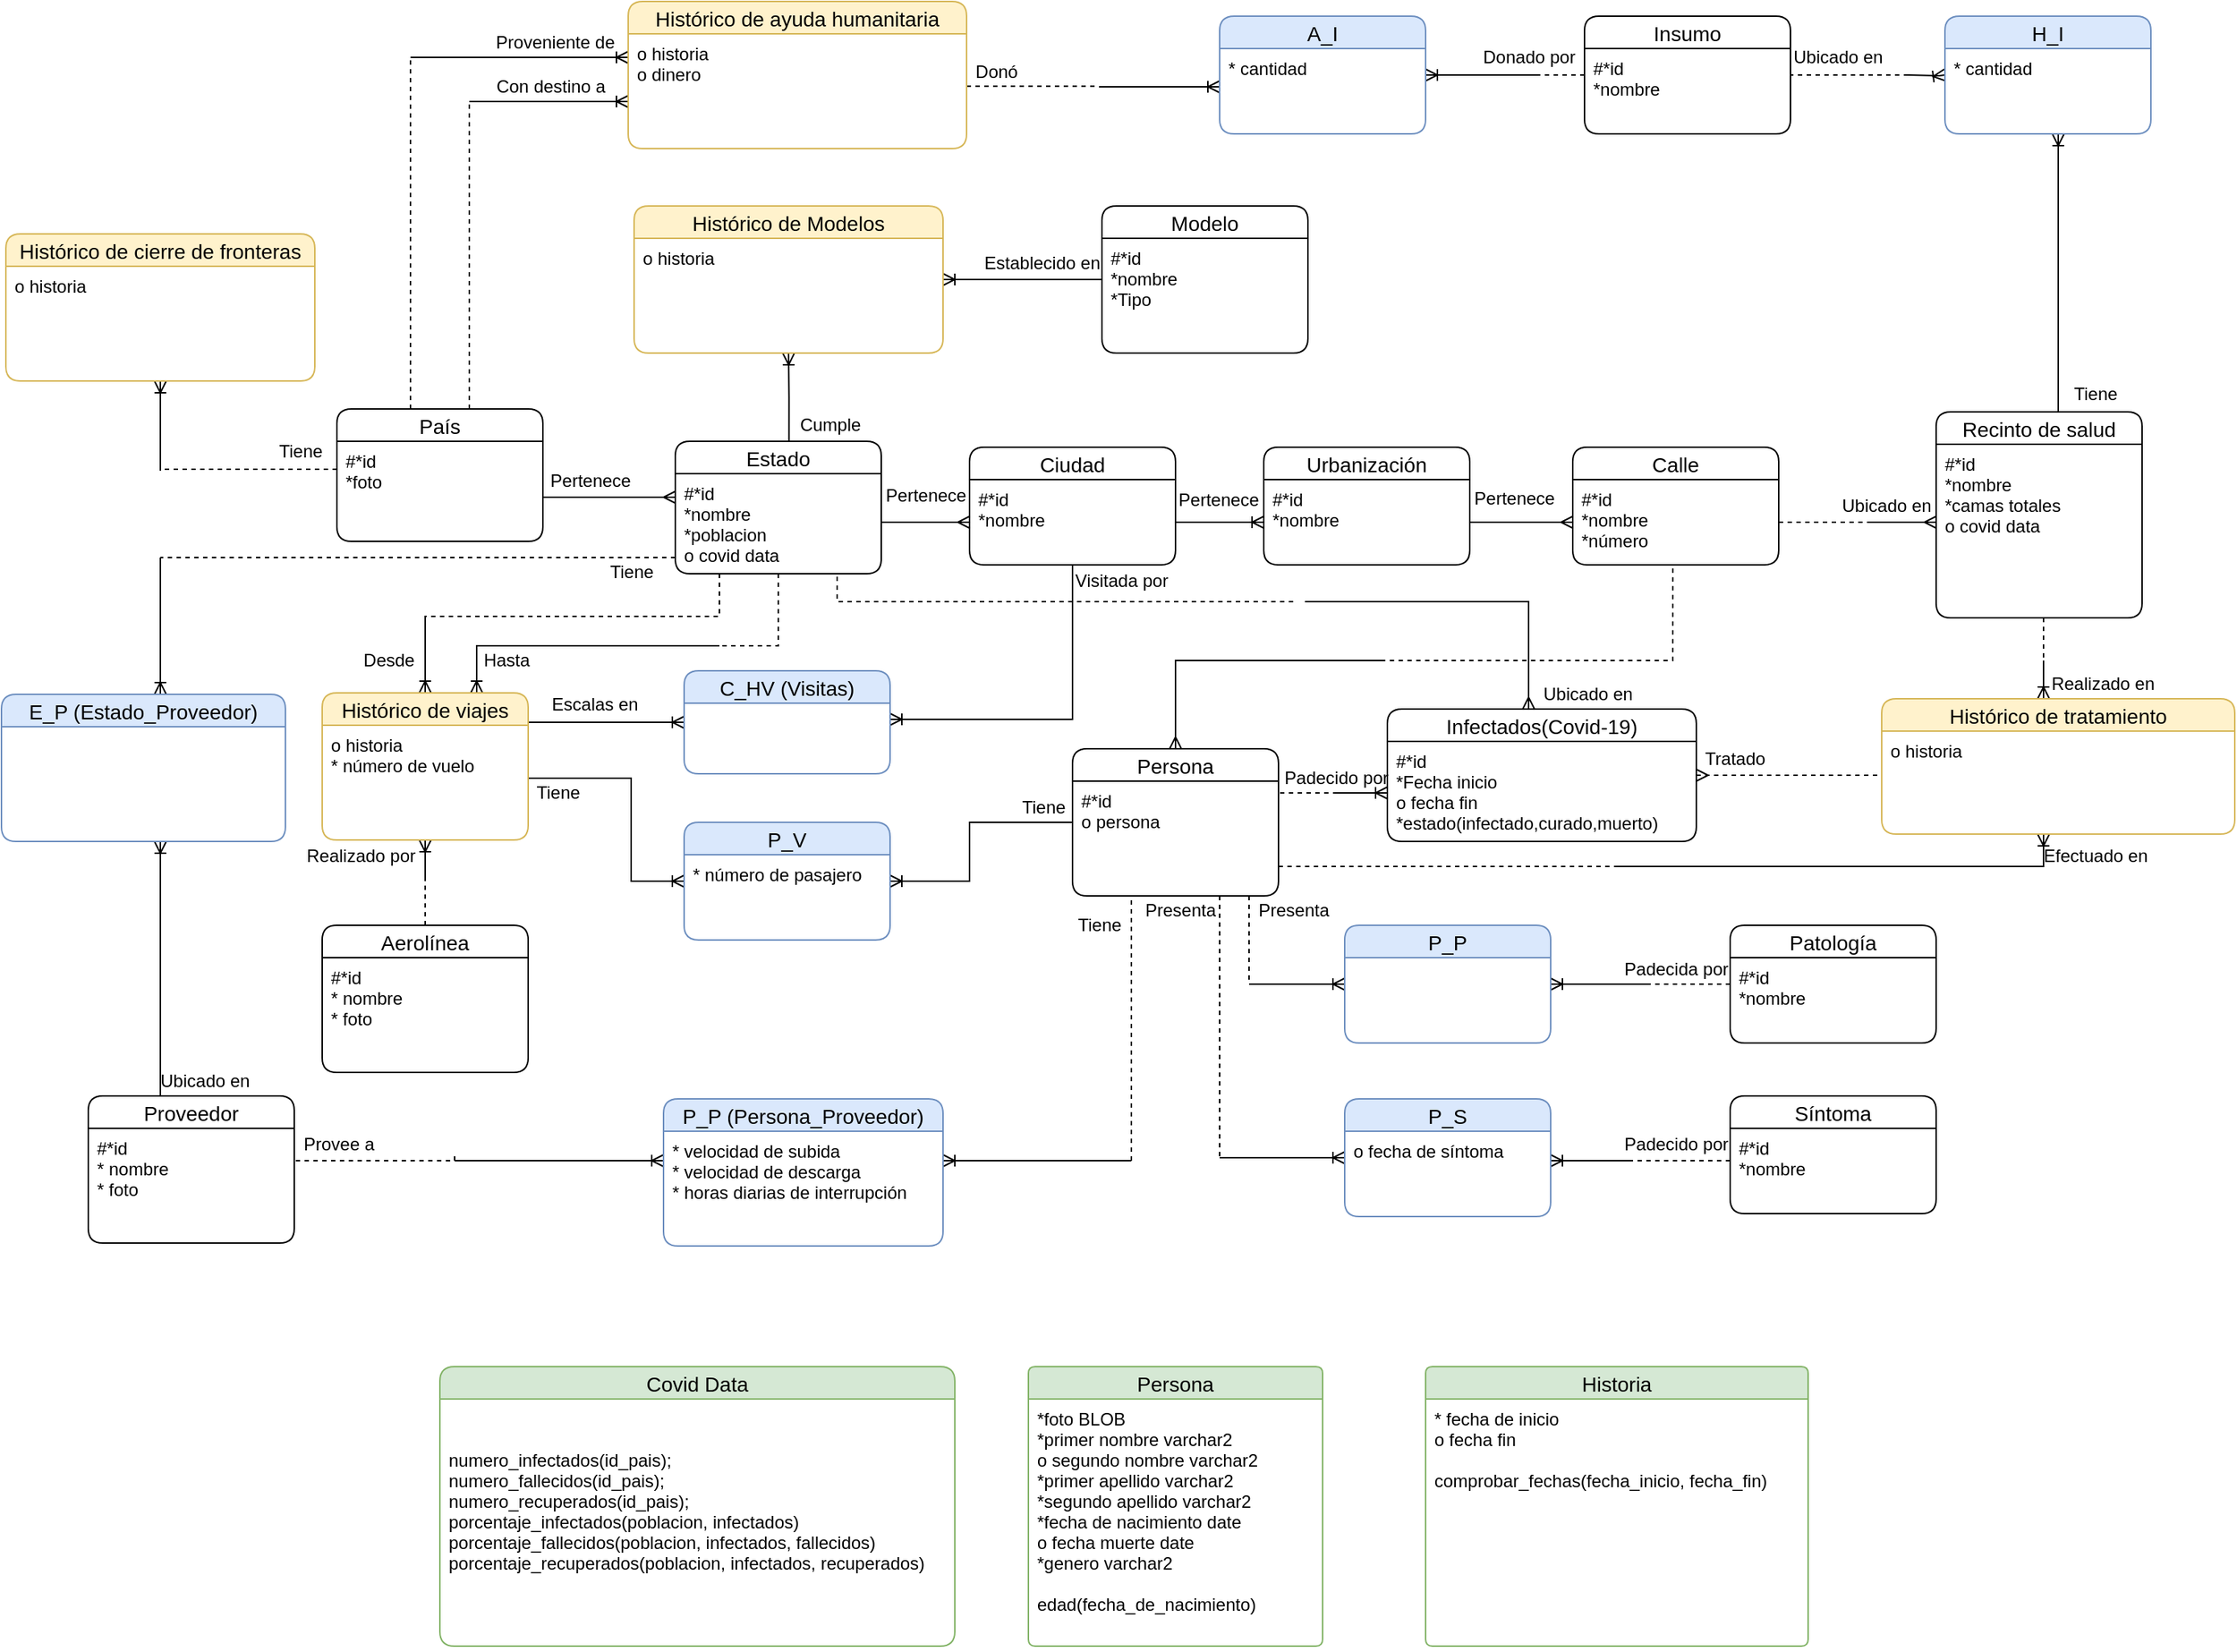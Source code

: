 <mxfile version="13.0.3" type="device"><diagram id="Y50ijJXm1GYGvzPL7eSL" name="ER"><mxGraphModel dx="1980" dy="1646" grid="1" gridSize="10" guides="1" tooltips="1" connect="1" arrows="1" fold="1" page="1" pageScale="1" pageWidth="850" pageHeight="1100" math="0" shadow="0"><root><mxCell id="0"/><mxCell id="1" parent="0"/><mxCell id="8SvXrNur2TNTbmK37ncs-22" style="edgeStyle=orthogonalEdgeStyle;rounded=0;orthogonalLoop=1;jettySize=auto;html=1;startArrow=none;startFill=0;endArrow=none;endFill=0;dashed=1;" parent="1" source="CFG1Skn9lGLvA9n6HelZ-3" edge="1"><mxGeometry relative="1" as="geometry"><mxPoint x="180" y="-590" as="targetPoint"/><Array as="points"><mxPoint x="380" y="-610"/><mxPoint x="180" y="-610"/></Array></mxGeometry></mxCell><mxCell id="WiBXvwd5nfd_OJUfsza2-9" style="edgeStyle=orthogonalEdgeStyle;rounded=0;orthogonalLoop=1;jettySize=auto;html=1;exitX=0.552;exitY=0;exitDx=0;exitDy=0;endArrow=ERoneToMany;endFill=0;exitPerimeter=0;" parent="1" source="CFG1Skn9lGLvA9n6HelZ-3" target="WiBXvwd5nfd_OJUfsza2-4" edge="1"><mxGeometry relative="1" as="geometry"><Array as="points"/></mxGeometry></mxCell><mxCell id="8SvXrNur2TNTbmK37ncs-5" style="edgeStyle=orthogonalEdgeStyle;rounded=0;orthogonalLoop=1;jettySize=auto;html=1;entryX=0.5;entryY=0;entryDx=0;entryDy=0;startArrow=none;startFill=0;endArrow=ERmany;endFill=0;" parent="1" target="CFG1Skn9lGLvA9n6HelZ-7" edge="1"><mxGeometry relative="1" as="geometry"><mxPoint x="830" y="-580" as="sourcePoint"/><Array as="points"><mxPoint x="790" y="-580"/><mxPoint x="660" y="-580"/></Array></mxGeometry></mxCell><mxCell id="8SvXrNur2TNTbmK37ncs-6" style="edgeStyle=orthogonalEdgeStyle;rounded=0;orthogonalLoop=1;jettySize=auto;html=1;startArrow=none;startFill=0;endArrow=none;endFill=0;dashed=1;exitX=0.486;exitY=1.041;exitDx=0;exitDy=0;exitPerimeter=0;" parent="1" source="8SvXrNur2TNTbmK37ncs-43" edge="1"><mxGeometry relative="1" as="geometry"><mxPoint x="830" y="-580" as="targetPoint"/><Array as="points"><mxPoint x="1028" y="-580"/></Array></mxGeometry></mxCell><mxCell id="EGGTvOHvneNa6wWBfvPY-3" style="edgeStyle=orthogonalEdgeStyle;rounded=0;orthogonalLoop=1;jettySize=auto;html=1;startArrow=none;startFill=0;endArrow=none;endFill=0;dashed=1;" parent="1" source="CFG1Skn9lGLvA9n6HelZ-3" edge="1"><mxGeometry relative="1" as="geometry"><mxPoint x="380" y="-590" as="targetPoint"/><Array as="points"><mxPoint x="420" y="-590"/></Array></mxGeometry></mxCell><mxCell id="8SvXrNur2TNTbmK37ncs-15" style="edgeStyle=orthogonalEdgeStyle;rounded=0;orthogonalLoop=1;jettySize=auto;html=1;startArrow=none;startFill=0;endArrow=none;endFill=0;dashed=1;" parent="1" source="CFG1Skn9lGLvA9n6HelZ-7" edge="1"><mxGeometry relative="1" as="geometry"><mxPoint x="990" y="-440" as="targetPoint"/><Array as="points"><mxPoint x="990" y="-440"/></Array></mxGeometry></mxCell><mxCell id="EGGTvOHvneNa6wWBfvPY-6" style="edgeStyle=orthogonalEdgeStyle;rounded=0;orthogonalLoop=1;jettySize=auto;html=1;dashed=1;startArrow=none;startFill=0;endArrow=none;endFill=0;" parent="1" source="CFG1Skn9lGLvA9n6HelZ-7" edge="1"><mxGeometry relative="1" as="geometry"><mxPoint x="720" y="-240" as="targetPoint"/><Array as="points"><mxPoint x="720" y="-240"/></Array></mxGeometry></mxCell><mxCell id="8SvXrNur2TNTbmK37ncs-9" style="edgeStyle=orthogonalEdgeStyle;rounded=0;orthogonalLoop=1;jettySize=auto;html=1;startArrow=ERoneToMany;startFill=0;endArrow=none;endFill=0;" parent="1" source="CFG1Skn9lGLvA9n6HelZ-13" edge="1"><mxGeometry relative="1" as="geometry"><mxPoint x="1010" y="-360" as="targetPoint"/></mxGeometry></mxCell><mxCell id="8SvXrNur2TNTbmK37ncs-85" style="edgeStyle=orthogonalEdgeStyle;rounded=0;orthogonalLoop=1;jettySize=auto;html=1;startArrow=ERoneToMany;startFill=0;endArrow=none;endFill=0;" parent="1" edge="1" source="CFG1Skn9lGLvA9n6HelZ-13"><mxGeometry relative="1" as="geometry"><mxPoint x="740" y="-360" as="targetPoint"/><mxPoint x="1120" y="-241" as="sourcePoint"/><Array as="points"><mxPoint x="760" y="-360"/><mxPoint x="760" y="-360"/></Array></mxGeometry></mxCell><mxCell id="8SvXrNur2TNTbmK37ncs-16" style="edgeStyle=orthogonalEdgeStyle;rounded=0;orthogonalLoop=1;jettySize=auto;html=1;startArrow=ERoneToMany;startFill=0;endArrow=none;endFill=0;" parent="1" source="CFG1Skn9lGLvA9n6HelZ-15" edge="1"><mxGeometry relative="1" as="geometry"><mxPoint x="990" y="-440" as="targetPoint"/><Array as="points"><mxPoint x="1280" y="-440"/></Array></mxGeometry></mxCell><mxCell id="9Gu9wFwLrg--Teqrc5a6-16" style="edgeStyle=orthogonalEdgeStyle;rounded=0;orthogonalLoop=1;jettySize=auto;html=1;endArrow=none;endFill=0;startArrow=ERoneToMany;startFill=0;" parent="1" source="CFG1Skn9lGLvA9n6HelZ-15" edge="1"><mxGeometry relative="1" as="geometry"><mxPoint x="1280" y="-580" as="targetPoint"/><Array as="points"><mxPoint x="1280" y="-560"/><mxPoint x="1280" y="-560"/></Array></mxGeometry></mxCell><mxCell id="8SvXrNur2TNTbmK37ncs-21" style="edgeStyle=orthogonalEdgeStyle;rounded=0;orthogonalLoop=1;jettySize=auto;html=1;exitX=0.5;exitY=0;exitDx=0;exitDy=0;startArrow=ERoneToMany;startFill=0;endArrow=none;endFill=0;" parent="1" source="BubiKI5SGtcMv41cEBKJ-1" edge="1"><mxGeometry relative="1" as="geometry"><mxPoint x="180" y="-610" as="targetPoint"/></mxGeometry></mxCell><mxCell id="8SvXrNur2TNTbmK37ncs-28" style="edgeStyle=orthogonalEdgeStyle;rounded=0;orthogonalLoop=1;jettySize=auto;html=1;startArrow=none;startFill=0;endArrow=ERoneToMany;endFill=0;" parent="1" source="BubiKI5SGtcMv41cEBKJ-1" target="8SvXrNur2TNTbmK37ncs-23" edge="1"><mxGeometry relative="1" as="geometry"><Array as="points"><mxPoint x="270" y="-538"/><mxPoint x="270" y="-538"/></Array></mxGeometry></mxCell><mxCell id="EGGTvOHvneNa6wWBfvPY-1" style="edgeStyle=orthogonalEdgeStyle;rounded=0;orthogonalLoop=1;jettySize=auto;html=1;exitX=0.75;exitY=0;exitDx=0;exitDy=0;startArrow=ERoneToMany;startFill=0;endArrow=none;endFill=0;" parent="1" source="BubiKI5SGtcMv41cEBKJ-1" edge="1"><mxGeometry relative="1" as="geometry"><mxPoint x="380" y="-590" as="targetPoint"/><Array as="points"><mxPoint x="215" y="-590"/><mxPoint x="375" y="-590"/></Array></mxGeometry></mxCell><mxCell id="8SvXrNur2TNTbmK37ncs-4" style="edgeStyle=orthogonalEdgeStyle;rounded=0;orthogonalLoop=1;jettySize=auto;html=1;startArrow=none;startFill=0;endArrow=ERmany;endFill=0;" parent="1" source="CFG1Skn9lGLvA9n6HelZ-1" edge="1" target="CFG1Skn9lGLvA9n6HelZ-3"><mxGeometry relative="1" as="geometry"><mxPoint x="342" y="-689" as="targetPoint"/><mxPoint x="252" y="-689" as="sourcePoint"/><Array as="points"><mxPoint x="320" y="-691"/><mxPoint x="320" y="-691"/></Array></mxGeometry></mxCell><mxCell id="8SvXrNur2TNTbmK37ncs-29" style="edgeStyle=orthogonalEdgeStyle;rounded=0;orthogonalLoop=1;jettySize=auto;html=1;startArrow=none;startFill=0;endArrow=ERoneToMany;endFill=0;" parent="1" source="8SvXrNur2TNTbmK37ncs-24" target="8SvXrNur2TNTbmK37ncs-23" edge="1"><mxGeometry relative="1" as="geometry"><mxPoint x="50" y="-370" as="targetPoint"/><Array as="points"><mxPoint x="620" y="-540"/></Array></mxGeometry></mxCell><mxCell id="8SvXrNur2TNTbmK37ncs-32" style="edgeStyle=orthogonalEdgeStyle;rounded=0;orthogonalLoop=1;jettySize=auto;html=1;startArrow=none;startFill=0;endArrow=ERoneToMany;endFill=0;" parent="1" edge="1" target="BubiKI5SGtcMv41cEBKJ-1"><mxGeometry relative="1" as="geometry"><mxPoint x="220" y="-470" as="targetPoint"/><Array as="points"><mxPoint x="180" y="-430"/></Array><mxPoint x="180" y="-430" as="sourcePoint"/></mxGeometry></mxCell><mxCell id="8SvXrNur2TNTbmK37ncs-34" value="Pertenece" style="text;html=1;align=center;verticalAlign=middle;resizable=0;points=[];autosize=1;" parent="1" vertex="1"><mxGeometry x="257" y="-712" width="70" height="20" as="geometry"/></mxCell><mxCell id="8SvXrNur2TNTbmK37ncs-44" style="edgeStyle=orthogonalEdgeStyle;rounded=0;orthogonalLoop=1;jettySize=auto;html=1;startArrow=none;startFill=0;endArrow=ERoneToMany;endFill=0;" parent="1" source="8SvXrNur2TNTbmK37ncs-25" edge="1"><mxGeometry relative="1" as="geometry"><mxPoint x="750" y="-674" as="targetPoint"/></mxGeometry></mxCell><mxCell id="8SvXrNur2TNTbmK37ncs-55" style="edgeStyle=orthogonalEdgeStyle;rounded=0;orthogonalLoop=1;jettySize=auto;html=1;startArrow=none;startFill=0;endArrow=ERoneToMany;endFill=0;" parent="1" source="8SvXrNur2TNTbmK37ncs-45" target="8SvXrNur2TNTbmK37ncs-54" edge="1"><mxGeometry relative="1" as="geometry"><Array as="points"><mxPoint x="1290" y="-800"/><mxPoint x="1290" y="-800"/></Array></mxGeometry></mxCell><mxCell id="8SvXrNur2TNTbmK37ncs-49" value="Pertenece" style="text;html=1;align=center;verticalAlign=middle;resizable=0;points=[];autosize=1;" parent="1" vertex="1"><mxGeometry x="684" y="-699" width="70" height="20" as="geometry"/></mxCell><mxCell id="8SvXrNur2TNTbmK37ncs-51" value="Ubicado en" style="text;html=1;align=center;verticalAlign=middle;resizable=0;points=[];autosize=1;" parent="1" vertex="1"><mxGeometry x="1133" y="-695" width="80" height="20" as="geometry"/></mxCell><mxCell id="8SvXrNur2TNTbmK37ncs-56" style="edgeStyle=orthogonalEdgeStyle;rounded=0;orthogonalLoop=1;jettySize=auto;html=1;startArrow=none;startFill=0;endArrow=ERoneToMany;endFill=0;" parent="1" target="8SvXrNur2TNTbmK37ncs-54" edge="1"><mxGeometry relative="1" as="geometry"><mxPoint x="1188" y="-978" as="sourcePoint"/><Array as="points"/></mxGeometry></mxCell><mxCell id="8SvXrNur2TNTbmK37ncs-68" style="edgeStyle=orthogonalEdgeStyle;rounded=0;orthogonalLoop=1;jettySize=auto;html=1;startArrow=ERoneToMany;startFill=0;endArrow=none;endFill=0;" parent="1" source="8SvXrNur2TNTbmK37ncs-65" edge="1"><mxGeometry relative="1" as="geometry"><mxPoint x="638" y="-970" as="targetPoint"/><mxPoint x="743" y="-976" as="sourcePoint"/><Array as="points"><mxPoint x="638" y="-970"/></Array></mxGeometry></mxCell><mxCell id="8SvXrNur2TNTbmK37ncs-69" style="edgeStyle=orthogonalEdgeStyle;rounded=0;orthogonalLoop=1;jettySize=auto;html=1;startArrow=ERoneToMany;startFill=0;endArrow=none;endFill=0;" parent="1" source="8SvXrNur2TNTbmK37ncs-65" edge="1"><mxGeometry relative="1" as="geometry"><mxPoint x="930" y="-978" as="targetPoint"/><Array as="points"><mxPoint x="938" y="-978"/></Array></mxGeometry></mxCell><mxCell id="8SvXrNur2TNTbmK37ncs-74" style="edgeStyle=orthogonalEdgeStyle;rounded=0;orthogonalLoop=1;jettySize=auto;html=1;startArrow=ERoneToMany;startFill=0;endArrow=none;endFill=0;" parent="1" source="8SvXrNur2TNTbmK37ncs-72" target="8SvXrNur2TNTbmK37ncs-70" edge="1"><mxGeometry relative="1" as="geometry"><mxPoint x="-20" y="-340" as="targetPoint"/><Array as="points"><mxPoint y="-410"/><mxPoint y="-410"/></Array></mxGeometry></mxCell><mxCell id="8SvXrNur2TNTbmK37ncs-80" style="edgeStyle=orthogonalEdgeStyle;rounded=0;orthogonalLoop=1;jettySize=auto;html=1;startArrow=ERoneToMany;startFill=0;endArrow=none;endFill=0;" parent="1" source="8SvXrNur2TNTbmK37ncs-72" edge="1"><mxGeometry relative="1" as="geometry"><mxPoint y="-650" as="targetPoint"/><Array as="points"><mxPoint y="-650"/></Array></mxGeometry></mxCell><mxCell id="8SvXrNur2TNTbmK37ncs-79" style="edgeStyle=orthogonalEdgeStyle;rounded=0;orthogonalLoop=1;jettySize=auto;html=1;startArrow=ERoneToMany;startFill=0;endArrow=none;endFill=0;" parent="1" source="8SvXrNur2TNTbmK37ncs-78" edge="1"><mxGeometry relative="1" as="geometry"><mxPoint y="-709" as="targetPoint"/><Array as="points"><mxPoint y="-709"/></Array></mxGeometry></mxCell><mxCell id="9Gu9wFwLrg--Teqrc5a6-9" value="" style="edgeStyle=orthogonalEdgeStyle;rounded=0;orthogonalLoop=1;jettySize=auto;html=1;endArrow=ERmany;endFill=0;" parent="1" source="CFG1Skn9lGLvA9n6HelZ-4" target="8SvXrNur2TNTbmK37ncs-25" edge="1"><mxGeometry relative="1" as="geometry"><Array as="points"><mxPoint x="510" y="-674"/><mxPoint x="510" y="-674"/></Array></mxGeometry></mxCell><mxCell id="9Gu9wFwLrg--Teqrc5a6-10" value="Pertenece" style="text;html=1;align=center;verticalAlign=middle;resizable=0;points=[];autosize=1;" parent="1" vertex="1"><mxGeometry x="485" y="-702" width="70" height="20" as="geometry"/></mxCell><mxCell id="9Gu9wFwLrg--Teqrc5a6-11" style="edgeStyle=orthogonalEdgeStyle;rounded=0;orthogonalLoop=1;jettySize=auto;html=1;endArrow=ERmany;endFill=0;" parent="1" target="8SvXrNur2TNTbmK37ncs-45" edge="1"><mxGeometry relative="1" as="geometry"><mxPoint x="1160" y="-674" as="sourcePoint"/><Array as="points"><mxPoint x="1210" y="-674"/><mxPoint x="1210" y="-674"/></Array></mxGeometry></mxCell><mxCell id="9Gu9wFwLrg--Teqrc5a6-13" style="edgeStyle=orthogonalEdgeStyle;rounded=0;orthogonalLoop=1;jettySize=auto;html=1;endArrow=ERmany;endFill=0;" parent="1" source="9Gu9wFwLrg--Teqrc5a6-2" target="8SvXrNur2TNTbmK37ncs-43" edge="1"><mxGeometry relative="1" as="geometry"/></mxCell><mxCell id="9Gu9wFwLrg--Teqrc5a6-14" value="Pertenece" style="text;html=1;align=center;verticalAlign=middle;resizable=0;points=[];autosize=1;" parent="1" vertex="1"><mxGeometry x="885" y="-700" width="70" height="20" as="geometry"/></mxCell><mxCell id="9Gu9wFwLrg--Teqrc5a6-17" style="edgeStyle=orthogonalEdgeStyle;rounded=0;orthogonalLoop=1;jettySize=auto;html=1;startArrow=none;startFill=0;endArrow=none;endFill=0;dashed=1;" parent="1" source="8SvXrNur2TNTbmK37ncs-45" edge="1"><mxGeometry relative="1" as="geometry"><mxPoint x="1280" y="-580" as="targetPoint"/><Array as="points"><mxPoint x="1280" y="-580"/><mxPoint x="1280" y="-580"/></Array></mxGeometry></mxCell><mxCell id="9Gu9wFwLrg--Teqrc5a6-25" style="edgeStyle=orthogonalEdgeStyle;rounded=0;orthogonalLoop=1;jettySize=auto;html=1;startArrow=ERoneToMany;startFill=0;endArrow=none;endFill=0;" parent="1" source="9Gu9wFwLrg--Teqrc5a6-23" edge="1"><mxGeometry relative="1" as="geometry"><mxPoint x="720" y="-242" as="targetPoint"/><Array as="points"><mxPoint x="770" y="-242"/><mxPoint x="770" y="-242"/></Array><mxPoint x="530" y="-414" as="sourcePoint"/></mxGeometry></mxCell><mxCell id="9Gu9wFwLrg--Teqrc5a6-28" style="edgeStyle=orthogonalEdgeStyle;rounded=0;orthogonalLoop=1;jettySize=auto;html=1;startArrow=ERoneToMany;startFill=0;endArrow=none;endFill=0;" parent="1" source="9Gu9wFwLrg--Teqrc5a6-24" edge="1"><mxGeometry relative="1" as="geometry"><mxPoint x="1000" y="-240" as="targetPoint"/><Array as="points"><mxPoint x="970" y="-240"/><mxPoint x="970" y="-240"/></Array></mxGeometry></mxCell><mxCell id="1-jVvu4GHV-uCiDjkA14-41" value="Desde" style="text;html=1;align=center;verticalAlign=middle;resizable=0;points=[];autosize=1;" vertex="1" parent="1"><mxGeometry x="130" y="-590" width="50" height="20" as="geometry"/></mxCell><mxCell id="EGGTvOHvneNa6wWBfvPY-5" value="Hasta" style="text;html=1;align=center;verticalAlign=middle;resizable=0;points=[];autosize=1;" parent="1" vertex="1"><mxGeometry x="210" y="-590" width="50" height="20" as="geometry"/></mxCell><mxCell id="EGGTvOHvneNa6wWBfvPY-10" style="edgeStyle=orthogonalEdgeStyle;rounded=0;orthogonalLoop=1;jettySize=auto;html=1;startArrow=ERoneToMany;startFill=0;endArrow=none;endFill=0;" parent="1" source="EGGTvOHvneNa6wWBfvPY-7" target="CFG1Skn9lGLvA9n6HelZ-7" edge="1"><mxGeometry relative="1" as="geometry"><mxPoint x="550" y="-470" as="targetPoint"/><Array as="points"><mxPoint x="550" y="-430"/><mxPoint x="550" y="-470"/></Array><mxPoint x="540" y="-570" as="sourcePoint"/></mxGeometry></mxCell><mxCell id="EGGTvOHvneNa6wWBfvPY-9" style="edgeStyle=orthogonalEdgeStyle;rounded=0;orthogonalLoop=1;jettySize=auto;html=1;startArrow=none;startFill=0;endArrow=ERoneToMany;endFill=0;" parent="1" source="BubiKI5SGtcMv41cEBKJ-1" edge="1" target="EGGTvOHvneNa6wWBfvPY-7"><mxGeometry relative="1" as="geometry"><mxPoint x="350" y="-509" as="targetPoint"/><mxPoint x="320" y="-500" as="sourcePoint"/><Array as="points"><mxPoint x="320" y="-500"/><mxPoint x="320" y="-430"/></Array></mxGeometry></mxCell><mxCell id="EGGTvOHvneNa6wWBfvPY-18" style="edgeStyle=orthogonalEdgeStyle;rounded=0;orthogonalLoop=1;jettySize=auto;html=1;dashed=1;startArrow=none;startFill=0;endArrow=none;endFill=0;" parent="1" target="8SvXrNur2TNTbmK37ncs-71" edge="1"><mxGeometry relative="1" as="geometry"><mxPoint x="-80" y="-260" as="targetPoint"/><mxPoint x="200" y="-243" as="sourcePoint"/><Array as="points"><mxPoint x="80" y="-240"/><mxPoint x="80" y="-240"/></Array></mxGeometry></mxCell><mxCell id="EGGTvOHvneNa6wWBfvPY-19" style="edgeStyle=orthogonalEdgeStyle;rounded=0;orthogonalLoop=1;jettySize=auto;html=1;dashed=1;startArrow=none;startFill=0;endArrow=none;endFill=0;" parent="1" target="CFG1Skn9lGLvA9n6HelZ-7" edge="1"><mxGeometry relative="1" as="geometry"><mxPoint x="660" y="-240" as="sourcePoint"/><Array as="points"><mxPoint x="660" y="-320"/><mxPoint x="660" y="-320"/></Array></mxGeometry></mxCell><mxCell id="WiBXvwd5nfd_OJUfsza2-6" value="" style="endArrow=none;html=1;endFill=0;startArrow=ERoneToMany;startFill=0;rounded=0;edgeStyle=orthogonalEdgeStyle;" parent="1" source="WiBXvwd5nfd_OJUfsza2-4" target="WiBXvwd5nfd_OJUfsza2-2" edge="1"><mxGeometry width="50" height="50" relative="1" as="geometry"><mxPoint x="-200" y="-510" as="sourcePoint"/><mxPoint x="-150" y="-560" as="targetPoint"/></mxGeometry></mxCell><mxCell id="WiBXvwd5nfd_OJUfsza2-13" value="" style="endArrow=none;html=1;strokeColor=#000000;rounded=0;edgeStyle=elbowEdgeStyle;elbow=vertical;endFill=0;startArrow=ERoneToMany;startFill=0;" parent="1" edge="1" source="8SvXrNur2TNTbmK37ncs-58"><mxGeometry width="50" height="50" relative="1" as="geometry"><mxPoint x="610" y="-240" as="sourcePoint"/><mxPoint x="210" y="-960" as="targetPoint"/><Array as="points"><mxPoint x="250" y="-960"/><mxPoint x="210" y="-978"/><mxPoint x="150" y="-960"/><mxPoint x="150" y="-960"/><mxPoint x="180" y="-960"/><mxPoint x="190" y="-880"/><mxPoint x="260" y="-860"/><mxPoint x="440" y="-210"/></Array></mxGeometry></mxCell><mxCell id="WiBXvwd5nfd_OJUfsza2-16" value="" style="endArrow=ERoneToMany;html=1;strokeColor=#000000;startArrow=none;startFill=0;endFill=0;edgeStyle=orthogonalEdgeStyle;rounded=0;" parent="1" target="8SvXrNur2TNTbmK37ncs-58" edge="1"><mxGeometry width="50" height="50" relative="1" as="geometry"><mxPoint x="170" y="-990" as="sourcePoint"/><mxPoint x="440" y="-230" as="targetPoint"/><Array as="points"><mxPoint x="170" y="-990"/></Array></mxGeometry></mxCell><mxCell id="WiBXvwd5nfd_OJUfsza2-18" value="" style="endArrow=ERoneToMany;html=1;strokeColor=#000000;endFill=0;elbow=vertical;rounded=0;edgeStyle=orthogonalEdgeStyle;" parent="1" target="EGGTvOHvneNa6wWBfvPY-13" edge="1"><mxGeometry width="50" height="50" relative="1" as="geometry"><mxPoint x="200" y="-240" as="sourcePoint"/><mxPoint x="50" y="-140" as="targetPoint"/><Array as="points"><mxPoint x="230" y="-240"/><mxPoint x="230" y="-240"/></Array></mxGeometry></mxCell><mxCell id="WiBXvwd5nfd_OJUfsza2-19" value="" style="endArrow=none;html=1;strokeColor=#000000;startArrow=ERoneToMany;startFill=0;rounded=0;edgeStyle=orthogonalEdgeStyle;" parent="1" source="EGGTvOHvneNa6wWBfvPY-13" edge="1"><mxGeometry width="50" height="50" relative="1" as="geometry"><mxPoint x="320" y="-65" as="sourcePoint"/><mxPoint x="660" y="-240" as="targetPoint"/><Array as="points"><mxPoint x="630" y="-240"/></Array></mxGeometry></mxCell><mxCell id="WiBXvwd5nfd_OJUfsza2-23" style="edgeStyle=elbowEdgeStyle;rounded=0;orthogonalLoop=1;jettySize=auto;elbow=vertical;html=1;exitX=1;exitY=0.5;exitDx=0;exitDy=0;startArrow=none;startFill=0;endArrow=none;endFill=0;strokeColor=#000000;dashed=1;" parent="1" edge="1"><mxGeometry relative="1" as="geometry"><mxPoint x="638" y="-970.43" as="targetPoint"/><mxPoint x="548" y="-970.43" as="sourcePoint"/><Array as="points"><mxPoint x="618" y="-970.43"/></Array></mxGeometry></mxCell><mxCell id="WiBXvwd5nfd_OJUfsza2-24" value="" style="endArrow=none;dashed=1;html=1;strokeColor=#000000;rounded=0;edgeStyle=orthogonalEdgeStyle;" parent="1" target="8SvXrNur2TNTbmK37ncs-52" edge="1"><mxGeometry width="50" height="50" relative="1" as="geometry"><mxPoint x="1188" y="-978" as="sourcePoint"/><mxPoint x="1293" y="-960" as="targetPoint"/><Array as="points"><mxPoint x="1178" y="-978"/><mxPoint x="1178" y="-978"/></Array></mxGeometry></mxCell><mxCell id="WiBXvwd5nfd_OJUfsza2-25" style="edgeStyle=elbowEdgeStyle;rounded=0;orthogonalLoop=1;jettySize=auto;elbow=vertical;html=1;exitX=1;exitY=0.5;exitDx=0;exitDy=0;dashed=1;startArrow=none;startFill=0;endArrow=none;endFill=0;strokeColor=#000000;" parent="1" source="8SvXrNur2TNTbmK37ncs-43" edge="1"><mxGeometry relative="1" as="geometry"><mxPoint x="1160" y="-674" as="targetPoint"/></mxGeometry></mxCell><mxCell id="WiBXvwd5nfd_OJUfsza2-32" value="" style="endArrow=none;dashed=1;html=1;strokeColor=#000000;edgeStyle=orthogonalEdgeStyle;rounded=0;" parent="1" edge="1"><mxGeometry width="50" height="50" relative="1" as="geometry"><mxPoint x="350" y="-650" as="sourcePoint"/><mxPoint y="-650" as="targetPoint"/><Array as="points"><mxPoint x="20" y="-650"/></Array></mxGeometry></mxCell><mxCell id="WiBXvwd5nfd_OJUfsza2-36" value="" style="endArrow=none;dashed=1;html=1;strokeColor=#000000;edgeStyle=elbowEdgeStyle;elbow=vertical;rounded=0;" parent="1" target="CFG1Skn9lGLvA9n6HelZ-3" edge="1"><mxGeometry width="50" height="50" relative="1" as="geometry"><mxPoint x="770" y="-620" as="sourcePoint"/><mxPoint x="770" y="-540" as="targetPoint"/><Array as="points"><mxPoint x="460" y="-620"/><mxPoint x="480" y="-620"/><mxPoint x="780" y="-620"/><mxPoint x="470" y="-620"/><mxPoint x="590" y="-620"/><mxPoint x="790" y="-630"/><mxPoint x="780" y="-630"/><mxPoint x="760" y="-630"/><mxPoint x="750" y="-630"/><mxPoint x="760" y="-630"/><mxPoint x="560" y="-630"/></Array></mxGeometry></mxCell><mxCell id="WiBXvwd5nfd_OJUfsza2-37" value="" style="endArrow=none;html=1;strokeColor=#000000;endFill=0;startArrow=ERmany;startFill=0;edgeStyle=orthogonalEdgeStyle;rounded=0;" parent="1" source="WiBXvwd5nfd_OJUfsza2-34" edge="1"><mxGeometry width="50" height="50" relative="1" as="geometry"><mxPoint x="720" y="-490" as="sourcePoint"/><mxPoint x="778" y="-620" as="targetPoint"/><Array as="points"><mxPoint x="930" y="-620"/></Array></mxGeometry></mxCell><mxCell id="WiBXvwd5nfd_OJUfsza2-38" style="edgeStyle=orthogonalEdgeStyle;rounded=0;orthogonalLoop=1;jettySize=auto;html=1;dashed=1;startArrow=none;startFill=0;endArrow=none;endFill=0;" parent="1" target="CFG1Skn9lGLvA9n6HelZ-7" edge="1"><mxGeometry relative="1" as="geometry"><mxPoint x="640" y="-495" as="targetPoint"/><mxPoint x="800" y="-490" as="sourcePoint"/><Array as="points"><mxPoint x="800" y="-490"/></Array></mxGeometry></mxCell><mxCell id="WiBXvwd5nfd_OJUfsza2-41" style="edgeStyle=orthogonalEdgeStyle;rounded=0;orthogonalLoop=1;jettySize=auto;html=1;startArrow=ERoneToMany;startFill=0;endArrow=none;endFill=0;" parent="1" edge="1" source="WiBXvwd5nfd_OJUfsza2-34"><mxGeometry relative="1" as="geometry"><mxPoint x="725" y="-397" as="sourcePoint"/><mxPoint x="800" y="-490" as="targetPoint"/><Array as="points"><mxPoint x="800" y="-490"/></Array></mxGeometry></mxCell><mxCell id="WiBXvwd5nfd_OJUfsza2-42" value="" style="endArrow=none;dashed=1;html=1;strokeColor=#000000;startArrow=ERmany;startFill=0;edgeStyle=orthogonalEdgeStyle;rounded=0;" parent="1" target="CFG1Skn9lGLvA9n6HelZ-15" edge="1" source="WiBXvwd5nfd_OJUfsza2-34"><mxGeometry width="50" height="50" relative="1" as="geometry"><mxPoint x="936" y="-400" as="sourcePoint"/><mxPoint x="1130" y="-480" as="targetPoint"/><Array as="points"><mxPoint x="1140" y="-502"/><mxPoint x="1140" y="-502"/></Array></mxGeometry></mxCell><mxCell id="CFG1Skn9lGLvA9n6HelZ-3" value="Estado" style="swimlane;fontStyle=0;childLayout=stackLayout;horizontal=1;startSize=22;fillColor=none;horizontalStack=0;resizeParent=1;resizeParentMax=0;resizeLast=0;collapsible=1;marginBottom=0;swimlaneFillColor=#ffffff;align=center;fontSize=14;rounded=1;" parent="1" vertex="1"><mxGeometry x="350" y="-729" width="140" height="90" as="geometry"/></mxCell><mxCell id="CFG1Skn9lGLvA9n6HelZ-4" value="#*id&#10;*nombre&#10;*poblacion&#10;o covid data" style="text;strokeColor=none;fillColor=none;spacingLeft=4;spacingRight=4;overflow=hidden;rotatable=0;points=[[0,0.5],[1,0.5]];portConstraint=eastwest;fontSize=12;" parent="CFG1Skn9lGLvA9n6HelZ-3" vertex="1"><mxGeometry y="22" width="140" height="68" as="geometry"/></mxCell><mxCell id="1-jVvu4GHV-uCiDjkA14-24" value="" style="edgeStyle=orthogonalEdgeStyle;rounded=0;orthogonalLoop=1;jettySize=auto;html=1;dashed=1;endArrow=none;endFill=0;" edge="1" parent="1" source="CFG1Skn9lGLvA9n6HelZ-7"><mxGeometry relative="1" as="geometry"><mxPoint x="740" y="-360" as="targetPoint"/><Array as="points"><mxPoint x="740" y="-360"/></Array></mxGeometry></mxCell><mxCell id="BubiKI5SGtcMv41cEBKJ-1" value="Histórico de viajes" style="swimlane;fontStyle=0;childLayout=stackLayout;horizontal=1;startSize=22;fillColor=#fff2cc;horizontalStack=0;resizeParent=1;resizeParentMax=0;resizeLast=0;collapsible=1;marginBottom=0;swimlaneFillColor=#ffffff;align=center;fontSize=14;rounded=1;strokeColor=#d6b656;" parent="1" vertex="1"><mxGeometry x="110" y="-558" width="140" height="100" as="geometry"/></mxCell><mxCell id="BubiKI5SGtcMv41cEBKJ-2" value="o historia&#10;* número de vuelo" style="text;strokeColor=none;fillColor=none;spacingLeft=4;spacingRight=4;overflow=hidden;rotatable=0;points=[[0,0.5],[1,0.5]];portConstraint=eastwest;fontSize=12;" parent="BubiKI5SGtcMv41cEBKJ-1" vertex="1"><mxGeometry y="22" width="140" height="78" as="geometry"/></mxCell><mxCell id="8SvXrNur2TNTbmK37ncs-24" value="Ciudad" style="swimlane;fontStyle=0;childLayout=stackLayout;horizontal=1;startSize=22;fillColor=none;horizontalStack=0;resizeParent=1;resizeParentMax=0;resizeLast=0;collapsible=1;marginBottom=0;swimlaneFillColor=#ffffff;align=center;fontSize=14;rounded=1;" parent="1" vertex="1"><mxGeometry x="550" y="-725" width="140" height="80" as="geometry"/></mxCell><mxCell id="8SvXrNur2TNTbmK37ncs-25" value="#*id&#10;*nombre" style="text;strokeColor=none;fillColor=none;spacingLeft=4;spacingRight=4;overflow=hidden;rotatable=0;points=[[0,0.5],[1,0.5]];portConstraint=eastwest;fontSize=12;" parent="8SvXrNur2TNTbmK37ncs-24" vertex="1"><mxGeometry y="22" width="140" height="58" as="geometry"/></mxCell><mxCell id="8SvXrNur2TNTbmK37ncs-42" value="Calle" style="swimlane;fontStyle=0;childLayout=stackLayout;horizontal=1;startSize=22;fillColor=none;horizontalStack=0;resizeParent=1;resizeParentMax=0;resizeLast=0;collapsible=1;marginBottom=0;swimlaneFillColor=#ffffff;align=center;fontSize=14;rounded=1;" parent="1" vertex="1"><mxGeometry x="960" y="-725" width="140" height="80" as="geometry"/></mxCell><mxCell id="8SvXrNur2TNTbmK37ncs-43" value="#*id&#10;*nombre&#10;*número" style="text;strokeColor=none;fillColor=none;spacingLeft=4;spacingRight=4;overflow=hidden;rotatable=0;points=[[0,0.5],[1,0.5]];portConstraint=eastwest;fontSize=12;" parent="8SvXrNur2TNTbmK37ncs-42" vertex="1"><mxGeometry y="22" width="140" height="58" as="geometry"/></mxCell><mxCell id="9Gu9wFwLrg--Teqrc5a6-1" value="Urbanización" style="swimlane;fontStyle=0;childLayout=stackLayout;horizontal=1;startSize=22;fillColor=none;horizontalStack=0;resizeParent=1;resizeParentMax=0;resizeLast=0;collapsible=1;marginBottom=0;swimlaneFillColor=#ffffff;align=center;fontSize=14;rounded=1;" parent="1" vertex="1"><mxGeometry x="750" y="-725" width="140" height="80" as="geometry"/></mxCell><mxCell id="9Gu9wFwLrg--Teqrc5a6-2" value="#*id&#10;*nombre" style="text;strokeColor=none;fillColor=none;spacingLeft=4;spacingRight=4;overflow=hidden;rotatable=0;points=[[0,0.5],[1,0.5]];portConstraint=eastwest;fontSize=12;" parent="9Gu9wFwLrg--Teqrc5a6-1" vertex="1"><mxGeometry y="22" width="140" height="58" as="geometry"/></mxCell><mxCell id="1-jVvu4GHV-uCiDjkA14-8" style="edgeStyle=orthogonalEdgeStyle;rounded=0;orthogonalLoop=1;jettySize=auto;html=1;dashed=1;endArrow=none;endFill=0;" edge="1" parent="1" source="CFG1Skn9lGLvA9n6HelZ-1"><mxGeometry relative="1" as="geometry"><mxPoint x="170" y="-990" as="targetPoint"/><Array as="points"><mxPoint x="170" y="-990"/></Array></mxGeometry></mxCell><mxCell id="1-jVvu4GHV-uCiDjkA14-9" style="edgeStyle=orthogonalEdgeStyle;rounded=0;orthogonalLoop=1;jettySize=auto;html=1;dashed=1;endArrow=none;endFill=0;" edge="1" parent="1" source="CFG1Skn9lGLvA9n6HelZ-1"><mxGeometry relative="1" as="geometry"><mxPoint x="210" y="-960" as="targetPoint"/><Array as="points"><mxPoint x="210" y="-960"/></Array></mxGeometry></mxCell><mxCell id="8SvXrNur2TNTbmK37ncs-58" value="Histórico de ayuda humanitaria" style="swimlane;fontStyle=0;childLayout=stackLayout;horizontal=1;startSize=22;fillColor=#fff2cc;horizontalStack=0;resizeParent=1;resizeParentMax=0;resizeLast=0;collapsible=1;marginBottom=0;swimlaneFillColor=#ffffff;align=center;fontSize=14;rounded=1;strokeColor=#d6b656;" parent="1" vertex="1"><mxGeometry x="318" y="-1028" width="230" height="100" as="geometry"/></mxCell><mxCell id="8SvXrNur2TNTbmK37ncs-59" value="o historia&#10;o dinero" style="text;strokeColor=none;fillColor=none;spacingLeft=4;spacingRight=4;overflow=hidden;rotatable=0;points=[[0,0.5],[1,0.5]];portConstraint=eastwest;fontSize=12;" parent="8SvXrNur2TNTbmK37ncs-58" vertex="1"><mxGeometry y="22" width="230" height="78" as="geometry"/></mxCell><mxCell id="1-jVvu4GHV-uCiDjkA14-13" value="" style="edgeStyle=orthogonalEdgeStyle;rounded=0;orthogonalLoop=1;jettySize=auto;html=1;dashed=1;endArrow=none;endFill=0;" edge="1" parent="1" source="8SvXrNur2TNTbmK37ncs-52"><mxGeometry relative="1" as="geometry"><mxPoint x="930" y="-978" as="targetPoint"/><Array as="points"><mxPoint x="960" y="-978"/><mxPoint x="960" y="-978"/></Array></mxGeometry></mxCell><mxCell id="8SvXrNur2TNTbmK37ncs-52" value="Insumo" style="swimlane;fontStyle=0;childLayout=stackLayout;horizontal=1;startSize=22;fillColor=none;horizontalStack=0;resizeParent=1;resizeParentMax=0;resizeLast=0;collapsible=1;marginBottom=0;swimlaneFillColor=#ffffff;align=center;fontSize=14;rounded=1;" parent="1" vertex="1"><mxGeometry x="968" y="-1018" width="140" height="80" as="geometry"/></mxCell><mxCell id="8SvXrNur2TNTbmK37ncs-53" value="#*id&#10;*nombre" style="text;strokeColor=none;fillColor=none;spacingLeft=4;spacingRight=4;overflow=hidden;rotatable=0;points=[[0,0.5],[1,0.5]];portConstraint=eastwest;fontSize=12;" parent="8SvXrNur2TNTbmK37ncs-52" vertex="1"><mxGeometry y="22" width="140" height="58" as="geometry"/></mxCell><mxCell id="8SvXrNur2TNTbmK37ncs-54" value="H_I" style="swimlane;fontStyle=0;childLayout=stackLayout;horizontal=1;startSize=22;fillColor=#dae8fc;horizontalStack=0;resizeParent=1;resizeParentMax=0;resizeLast=0;collapsible=1;marginBottom=0;swimlaneFillColor=#ffffff;align=center;fontSize=14;rounded=1;strokeColor=#6c8ebf;" parent="1" vertex="1"><mxGeometry x="1213" y="-1018" width="140" height="80" as="geometry"/></mxCell><mxCell id="EGGTvOHvneNa6wWBfvPY-12" value="* cantidad" style="text;strokeColor=none;fillColor=none;spacingLeft=4;spacingRight=4;overflow=hidden;rotatable=0;points=[[0,0.5],[1,0.5]];portConstraint=eastwest;fontSize=12;" parent="8SvXrNur2TNTbmK37ncs-54" vertex="1"><mxGeometry y="22" width="140" height="58" as="geometry"/></mxCell><mxCell id="1-jVvu4GHV-uCiDjkA14-19" value="" style="edgeStyle=orthogonalEdgeStyle;rounded=0;orthogonalLoop=1;jettySize=auto;html=1;dashed=1;endArrow=none;endFill=0;" edge="1" parent="1" source="CFG1Skn9lGLvA9n6HelZ-11"><mxGeometry relative="1" as="geometry"><mxPoint x="1000" y="-240" as="targetPoint"/><Array as="points"><mxPoint x="1000" y="-240"/></Array></mxGeometry></mxCell><mxCell id="1-jVvu4GHV-uCiDjkA14-31" style="edgeStyle=orthogonalEdgeStyle;rounded=0;orthogonalLoop=1;jettySize=auto;html=1;dashed=1;endArrow=none;endFill=0;" edge="1" parent="1" source="CFG1Skn9lGLvA9n6HelZ-5"><mxGeometry relative="1" as="geometry"><mxPoint x="1010" y="-360" as="targetPoint"/><Array as="points"><mxPoint x="1070" y="-360"/><mxPoint x="1070" y="-360"/></Array></mxGeometry></mxCell><mxCell id="8SvXrNur2TNTbmK37ncs-45" value="Recinto de salud" style="swimlane;fontStyle=0;childLayout=stackLayout;horizontal=1;startSize=22;fillColor=none;horizontalStack=0;resizeParent=1;resizeParentMax=0;resizeLast=0;collapsible=1;marginBottom=0;swimlaneFillColor=#ffffff;align=center;fontSize=14;rounded=1;" parent="1" vertex="1"><mxGeometry x="1207" y="-749" width="140" height="140" as="geometry"/></mxCell><mxCell id="8SvXrNur2TNTbmK37ncs-46" value="#*id&#10;*nombre&#10;*camas totales&#10;o covid data" style="text;strokeColor=none;fillColor=none;spacingLeft=4;spacingRight=4;overflow=hidden;rotatable=0;points=[[0,0.5],[1,0.5]];portConstraint=eastwest;fontSize=12;" parent="8SvXrNur2TNTbmK37ncs-45" vertex="1"><mxGeometry y="22" width="140" height="118" as="geometry"/></mxCell><mxCell id="WiBXvwd5nfd_OJUfsza2-34" value="Infectados(Covid-19)" style="swimlane;fontStyle=0;childLayout=stackLayout;horizontal=1;startSize=22;fillColor=none;horizontalStack=0;resizeParent=1;resizeParentMax=0;resizeLast=0;collapsible=1;marginBottom=0;swimlaneFillColor=#ffffff;align=center;fontSize=14;rounded=1;" parent="1" vertex="1"><mxGeometry x="834" y="-547" width="210" height="90" as="geometry"/></mxCell><mxCell id="WiBXvwd5nfd_OJUfsza2-35" value="#*id&#10;*Fecha inicio&#10;o fecha fin&#10;*estado(infectado,curado,muerto)&#10;" style="text;strokeColor=none;fillColor=none;spacingLeft=4;spacingRight=4;overflow=hidden;rotatable=0;points=[[0,0.5],[1,0.5]];portConstraint=eastwest;fontSize=12;" parent="WiBXvwd5nfd_OJUfsza2-34" vertex="1"><mxGeometry y="22" width="210" height="68" as="geometry"/></mxCell><mxCell id="CFG1Skn9lGLvA9n6HelZ-15" value="Histórico de tratamiento" style="swimlane;fontStyle=0;childLayout=stackLayout;horizontal=1;startSize=22;fillColor=#fff2cc;horizontalStack=0;resizeParent=1;resizeParentMax=0;resizeLast=0;collapsible=1;marginBottom=0;swimlaneFillColor=#ffffff;align=center;fontSize=14;rounded=1;strokeColor=#d6b656;" parent="1" vertex="1"><mxGeometry x="1170" y="-554" width="240" height="92" as="geometry"/></mxCell><mxCell id="CFG1Skn9lGLvA9n6HelZ-16" value="o historia" style="text;strokeColor=none;fillColor=none;spacingLeft=4;spacingRight=4;overflow=hidden;rotatable=0;points=[[0,0.5],[1,0.5]];portConstraint=eastwest;fontSize=12;" parent="CFG1Skn9lGLvA9n6HelZ-15" vertex="1"><mxGeometry y="22" width="240" height="70" as="geometry"/></mxCell><mxCell id="WiBXvwd5nfd_OJUfsza2-4" value="Histórico de Modelos" style="swimlane;fontStyle=0;childLayout=stackLayout;horizontal=1;startSize=22;fillColor=#fff2cc;horizontalStack=0;resizeParent=1;resizeParentMax=0;resizeLast=0;collapsible=1;marginBottom=0;swimlaneFillColor=#ffffff;align=center;fontSize=14;rounded=1;strokeColor=#d6b656;" parent="1" vertex="1"><mxGeometry x="322" y="-889" width="210" height="100" as="geometry"/></mxCell><mxCell id="WiBXvwd5nfd_OJUfsza2-5" value="o historia" style="text;strokeColor=none;fillColor=none;spacingLeft=4;spacingRight=4;overflow=hidden;rotatable=0;points=[[0,0.5],[1,0.5]];portConstraint=eastwest;fontSize=12;" parent="WiBXvwd5nfd_OJUfsza2-4" vertex="1"><mxGeometry y="22" width="210" height="78" as="geometry"/></mxCell><mxCell id="WiBXvwd5nfd_OJUfsza2-2" value="Modelo" style="swimlane;fontStyle=0;childLayout=stackLayout;horizontal=1;startSize=22;fillColor=none;horizontalStack=0;resizeParent=1;resizeParentMax=0;resizeLast=0;collapsible=1;marginBottom=0;swimlaneFillColor=#ffffff;align=center;fontSize=14;rounded=1;" parent="1" vertex="1"><mxGeometry x="640" y="-889" width="140" height="100" as="geometry"/></mxCell><mxCell id="WiBXvwd5nfd_OJUfsza2-3" value="#*id&#10;*nombre&#10;*Tipo" style="text;strokeColor=none;fillColor=none;spacingLeft=4;spacingRight=4;overflow=hidden;rotatable=0;points=[[0,0.5],[1,0.5]];portConstraint=eastwest;fontSize=12;" parent="WiBXvwd5nfd_OJUfsza2-2" vertex="1"><mxGeometry y="22" width="140" height="78" as="geometry"/></mxCell><mxCell id="1-jVvu4GHV-uCiDjkA14-35" value="" style="edgeStyle=orthogonalEdgeStyle;rounded=0;orthogonalLoop=1;jettySize=auto;html=1;dashed=1;endArrow=none;endFill=0;" edge="1" parent="1" source="CFG1Skn9lGLvA9n6HelZ-1"><mxGeometry relative="1" as="geometry"><mxPoint y="-710" as="targetPoint"/><Array as="points"><mxPoint x="80" y="-710"/></Array></mxGeometry></mxCell><mxCell id="CFG1Skn9lGLvA9n6HelZ-1" value="País" style="swimlane;fontStyle=0;childLayout=stackLayout;horizontal=1;startSize=22;fillColor=none;horizontalStack=0;resizeParent=1;resizeParentMax=0;resizeLast=0;collapsible=1;marginBottom=0;swimlaneFillColor=#ffffff;align=center;fontSize=14;rounded=1;" parent="1" vertex="1"><mxGeometry x="120" y="-751" width="140" height="90" as="geometry"/></mxCell><mxCell id="CFG1Skn9lGLvA9n6HelZ-2" value="#*id&#10;*foto&#10;" style="text;strokeColor=none;fillColor=none;spacingLeft=4;spacingRight=4;overflow=hidden;rotatable=0;points=[[0,0.5],[1,0.5]];portConstraint=eastwest;fontSize=12;" parent="CFG1Skn9lGLvA9n6HelZ-1" vertex="1"><mxGeometry y="22" width="140" height="68" as="geometry"/></mxCell><mxCell id="8SvXrNur2TNTbmK37ncs-23" value="C_HV (Visitas)" style="swimlane;fontStyle=0;childLayout=stackLayout;horizontal=1;startSize=22;fillColor=#dae8fc;horizontalStack=0;resizeParent=1;resizeParentMax=0;resizeLast=0;collapsible=1;marginBottom=0;swimlaneFillColor=#ffffff;align=center;fontSize=14;rounded=1;strokeColor=#6c8ebf;" parent="1" vertex="1"><mxGeometry x="356" y="-573" width="140" height="70" as="geometry"/></mxCell><mxCell id="CFG1Skn9lGLvA9n6HelZ-5" value="Patología" style="swimlane;fontStyle=0;childLayout=stackLayout;horizontal=1;startSize=22;fillColor=none;horizontalStack=0;resizeParent=1;resizeParentMax=0;resizeLast=0;collapsible=1;marginBottom=0;swimlaneFillColor=#ffffff;align=center;fontSize=14;rounded=1;" parent="1" vertex="1"><mxGeometry x="1067" y="-400" width="140" height="80" as="geometry"/></mxCell><mxCell id="CFG1Skn9lGLvA9n6HelZ-6" value="#*id&#10;*nombre" style="text;strokeColor=none;fillColor=none;spacingLeft=4;spacingRight=4;overflow=hidden;rotatable=0;points=[[0,0.5],[1,0.5]];portConstraint=eastwest;fontSize=12;" parent="CFG1Skn9lGLvA9n6HelZ-5" vertex="1"><mxGeometry y="22" width="140" height="58" as="geometry"/></mxCell><mxCell id="CFG1Skn9lGLvA9n6HelZ-13" value="P_P" style="swimlane;fontStyle=0;childLayout=stackLayout;horizontal=1;startSize=22;fillColor=#dae8fc;horizontalStack=0;resizeParent=1;resizeParentMax=0;resizeLast=0;collapsible=1;marginBottom=0;swimlaneFillColor=#ffffff;align=center;fontSize=14;rounded=1;strokeColor=#6c8ebf;" parent="1" vertex="1"><mxGeometry x="805" y="-400" width="140" height="80" as="geometry"/></mxCell><mxCell id="CFG1Skn9lGLvA9n6HelZ-11" value="Síntoma" style="swimlane;fontStyle=0;childLayout=stackLayout;horizontal=1;startSize=22;fillColor=none;horizontalStack=0;resizeParent=1;resizeParentMax=0;resizeLast=0;collapsible=1;marginBottom=0;swimlaneFillColor=#ffffff;align=center;fontSize=14;rounded=1;" parent="1" vertex="1"><mxGeometry x="1067" y="-284" width="140" height="80" as="geometry"/></mxCell><mxCell id="CFG1Skn9lGLvA9n6HelZ-12" value="#*id&#10;*nombre" style="text;strokeColor=none;fillColor=none;spacingLeft=4;spacingRight=4;overflow=hidden;rotatable=0;points=[[0,0.5],[1,0.5]];portConstraint=eastwest;fontSize=12;" parent="CFG1Skn9lGLvA9n6HelZ-11" vertex="1"><mxGeometry y="22" width="140" height="58" as="geometry"/></mxCell><mxCell id="9Gu9wFwLrg--Teqrc5a6-23" value="P_S" style="swimlane;fontStyle=0;childLayout=stackLayout;horizontal=1;startSize=22;fillColor=#dae8fc;horizontalStack=0;resizeParent=1;resizeParentMax=0;resizeLast=0;collapsible=1;marginBottom=0;swimlaneFillColor=#ffffff;align=center;fontSize=14;rounded=1;strokeColor=#6c8ebf;" parent="1" vertex="1"><mxGeometry x="805" y="-282" width="140" height="80" as="geometry"/></mxCell><mxCell id="9Gu9wFwLrg--Teqrc5a6-24" value="o fecha de síntoma" style="text;strokeColor=none;fillColor=none;spacingLeft=4;spacingRight=4;overflow=hidden;rotatable=0;points=[[0,0.5],[1,0.5]];portConstraint=eastwest;fontSize=12;" parent="9Gu9wFwLrg--Teqrc5a6-23" vertex="1"><mxGeometry y="22" width="140" height="58" as="geometry"/></mxCell><mxCell id="EGGTvOHvneNa6wWBfvPY-7" value="P_V" style="swimlane;fontStyle=0;childLayout=stackLayout;horizontal=1;startSize=22;fillColor=#dae8fc;horizontalStack=0;resizeParent=1;resizeParentMax=0;resizeLast=0;collapsible=1;marginBottom=0;swimlaneFillColor=#ffffff;align=center;fontSize=14;rounded=1;strokeColor=#6c8ebf;" parent="1" vertex="1"><mxGeometry x="356" y="-470" width="140" height="80" as="geometry"/></mxCell><mxCell id="EGGTvOHvneNa6wWBfvPY-11" value="* número de pasajero" style="text;strokeColor=none;fillColor=none;spacingLeft=4;spacingRight=4;overflow=hidden;rotatable=0;points=[[0,0.5],[1,0.5]];portConstraint=eastwest;fontSize=12;" parent="EGGTvOHvneNa6wWBfvPY-7" vertex="1"><mxGeometry y="22" width="140" height="58" as="geometry"/></mxCell><mxCell id="CFG1Skn9lGLvA9n6HelZ-7" value="Persona" style="swimlane;fontStyle=0;childLayout=stackLayout;horizontal=1;startSize=22;fillColor=none;horizontalStack=0;resizeParent=1;resizeParentMax=0;resizeLast=0;collapsible=1;marginBottom=0;swimlaneFillColor=#ffffff;align=center;fontSize=14;rounded=1;" parent="1" vertex="1"><mxGeometry x="620" y="-520" width="140" height="100" as="geometry"/></mxCell><mxCell id="CFG1Skn9lGLvA9n6HelZ-8" value="#*id&#10;o persona&#10;" style="text;strokeColor=none;fillColor=none;spacingLeft=4;spacingRight=4;overflow=hidden;rotatable=0;points=[[0,0.5],[1,0.5]];portConstraint=eastwest;fontSize=12;" parent="CFG1Skn9lGLvA9n6HelZ-7" vertex="1"><mxGeometry y="22" width="140" height="78" as="geometry"/></mxCell><mxCell id="1-jVvu4GHV-uCiDjkA14-40" value="" style="edgeStyle=orthogonalEdgeStyle;rounded=0;orthogonalLoop=1;jettySize=auto;html=1;dashed=1;endArrow=none;endFill=0;" edge="1" parent="1" source="8SvXrNur2TNTbmK37ncs-30"><mxGeometry relative="1" as="geometry"><mxPoint x="180" y="-430" as="targetPoint"/><Array as="points"><mxPoint x="180" y="-420"/><mxPoint x="180" y="-420"/></Array></mxGeometry></mxCell><mxCell id="8SvXrNur2TNTbmK37ncs-30" value="Aerolínea" style="swimlane;fontStyle=0;childLayout=stackLayout;horizontal=1;startSize=22;fillColor=none;horizontalStack=0;resizeParent=1;resizeParentMax=0;resizeLast=0;collapsible=1;marginBottom=0;swimlaneFillColor=#ffffff;align=center;fontSize=14;rounded=1;" parent="1" vertex="1"><mxGeometry x="110" y="-400" width="140" height="100" as="geometry"/></mxCell><mxCell id="8SvXrNur2TNTbmK37ncs-31" value="#*id&#10;* nombre&#10;* foto" style="text;strokeColor=none;fillColor=none;spacingLeft=4;spacingRight=4;overflow=hidden;rotatable=0;points=[[0,0.5],[1,0.5]];portConstraint=eastwest;fontSize=12;" parent="8SvXrNur2TNTbmK37ncs-30" vertex="1"><mxGeometry y="22" width="140" height="78" as="geometry"/></mxCell><mxCell id="8SvXrNur2TNTbmK37ncs-72" value="E_P (Estado_Proveedor)" style="swimlane;fontStyle=0;childLayout=stackLayout;horizontal=1;startSize=22;fillColor=#dae8fc;horizontalStack=0;resizeParent=1;resizeParentMax=0;resizeLast=0;collapsible=1;marginBottom=0;swimlaneFillColor=#ffffff;align=center;fontSize=14;rounded=1;strokeColor=#6c8ebf;" parent="1" vertex="1"><mxGeometry x="-108" y="-557" width="193" height="100" as="geometry"/></mxCell><mxCell id="EGGTvOHvneNa6wWBfvPY-13" value="P_P (Persona_Proveedor)" style="swimlane;fontStyle=0;childLayout=stackLayout;horizontal=1;startSize=22;fillColor=#dae8fc;horizontalStack=0;resizeParent=1;resizeParentMax=0;resizeLast=0;collapsible=1;marginBottom=0;swimlaneFillColor=#ffffff;align=center;fontSize=14;rounded=1;strokeColor=#6c8ebf;" parent="1" vertex="1"><mxGeometry x="342" y="-282" width="190" height="100" as="geometry"/></mxCell><mxCell id="EGGTvOHvneNa6wWBfvPY-14" value="* velocidad de subida&#10;* velocidad de descarga&#10;* horas diarias de interrupción" style="text;strokeColor=none;fillColor=none;spacingLeft=4;spacingRight=4;overflow=hidden;rotatable=0;points=[[0,0.5],[1,0.5]];portConstraint=eastwest;fontSize=12;" parent="EGGTvOHvneNa6wWBfvPY-13" vertex="1"><mxGeometry y="22" width="190" height="78" as="geometry"/></mxCell><mxCell id="8SvXrNur2TNTbmK37ncs-70" value="Proveedor" style="swimlane;fontStyle=0;childLayout=stackLayout;horizontal=1;startSize=22;fillColor=none;horizontalStack=0;resizeParent=1;resizeParentMax=0;resizeLast=0;collapsible=1;marginBottom=0;swimlaneFillColor=#ffffff;align=center;fontSize=14;rounded=1;" parent="1" vertex="1"><mxGeometry x="-49" y="-284" width="140" height="100" as="geometry"/></mxCell><mxCell id="8SvXrNur2TNTbmK37ncs-71" value="#*id&#10;* nombre&#10;* foto" style="text;strokeColor=none;fillColor=none;spacingLeft=4;spacingRight=4;overflow=hidden;rotatable=0;points=[[0,0.5],[1,0.5]];portConstraint=eastwest;fontSize=12;" parent="8SvXrNur2TNTbmK37ncs-70" vertex="1"><mxGeometry y="22" width="140" height="78" as="geometry"/></mxCell><mxCell id="8SvXrNur2TNTbmK37ncs-77" value="Histórico de cierre de fronteras" style="swimlane;fontStyle=0;childLayout=stackLayout;horizontal=1;startSize=22;fillColor=#fff2cc;horizontalStack=0;resizeParent=1;resizeParentMax=0;resizeLast=0;collapsible=1;marginBottom=0;swimlaneFillColor=#ffffff;align=center;fontSize=14;rounded=1;strokeColor=#d6b656;" parent="1" vertex="1"><mxGeometry x="-105" y="-870" width="210" height="100" as="geometry"/></mxCell><mxCell id="8SvXrNur2TNTbmK37ncs-78" value="o historia" style="text;strokeColor=none;fillColor=none;spacingLeft=4;spacingRight=4;overflow=hidden;rotatable=0;points=[[0,0.5],[1,0.5]];portConstraint=eastwest;fontSize=12;" parent="8SvXrNur2TNTbmK37ncs-77" vertex="1"><mxGeometry y="22" width="210" height="78" as="geometry"/></mxCell><mxCell id="YESYf6KZBw-Mf_-Pw2f8-1" value="Persona" style="swimlane;fontStyle=0;childLayout=stackLayout;horizontal=1;startSize=22;fillColor=#d5e8d4;horizontalStack=0;resizeParent=1;resizeParentMax=0;resizeLast=0;collapsible=1;marginBottom=0;swimlaneFillColor=#ffffff;align=center;fontSize=14;rounded=1;strokeColor=#82b366;arcSize=7;" parent="1" vertex="1"><mxGeometry x="590" y="-100" width="200" height="190" as="geometry"/></mxCell><mxCell id="YESYf6KZBw-Mf_-Pw2f8-2" value="*foto BLOB&#10;*primer nombre varchar2&#10;o segundo nombre varchar2&#10;*primer apellido varchar2&#10;*segundo apellido varchar2&#10;*fecha de nacimiento date&#10;o fecha muerte date&#10;*genero varchar2&#10;&#10;edad(fecha_de_nacimiento)" style="text;strokeColor=none;fillColor=none;spacingLeft=4;spacingRight=4;overflow=hidden;rotatable=0;points=[[0,0.5],[1,0.5]];portConstraint=eastwest;fontSize=12;" parent="YESYf6KZBw-Mf_-Pw2f8-1" vertex="1"><mxGeometry y="22" width="200" height="168" as="geometry"/></mxCell><mxCell id="BubiKI5SGtcMv41cEBKJ-3" value="Covid Data" style="swimlane;fontStyle=0;childLayout=stackLayout;horizontal=1;startSize=22;fillColor=#d5e8d4;horizontalStack=0;resizeParent=1;resizeParentMax=0;resizeLast=0;collapsible=1;marginBottom=0;swimlaneFillColor=#ffffff;align=center;fontSize=14;rounded=1;strokeColor=#82b366;" parent="1" vertex="1"><mxGeometry x="190" y="-100" width="350" height="190" as="geometry"/></mxCell><mxCell id="BubiKI5SGtcMv41cEBKJ-4" value="&#10;&#10;numero_infectados(id_pais);&#10;numero_fallecidos(id_pais);&#10;numero_recuperados(id_pais);&#10;porcentaje_infectados(poblacion, infectados)&#10;porcentaje_fallecidos(poblacion, infectados, fallecidos)&#10;porcentaje_recuperados(poblacion, infectados, recuperados)&#10;" style="text;strokeColor=none;fillColor=none;spacingLeft=4;spacingRight=4;overflow=hidden;rotatable=0;points=[[0,0.5],[1,0.5]];portConstraint=eastwest;fontSize=12;" parent="BubiKI5SGtcMv41cEBKJ-3" vertex="1"><mxGeometry y="22" width="350" height="168" as="geometry"/></mxCell><mxCell id="EGGTvOHvneNa6wWBfvPY-20" value="Historia" style="swimlane;fontStyle=0;childLayout=stackLayout;horizontal=1;startSize=22;fillColor=#d5e8d4;horizontalStack=0;resizeParent=1;resizeParentMax=0;resizeLast=0;collapsible=1;marginBottom=0;swimlaneFillColor=#ffffff;align=center;fontSize=14;rounded=1;strokeColor=#82b366;arcSize=7;" parent="1" vertex="1"><mxGeometry x="860" y="-100" width="260" height="190" as="geometry"/></mxCell><mxCell id="EGGTvOHvneNa6wWBfvPY-21" value="* fecha de inicio&#10;o fecha fin&#10;&#10;comprobar_fechas(fecha_inicio, fecha_fin)" style="text;strokeColor=none;fillColor=none;spacingLeft=4;spacingRight=4;overflow=hidden;rotatable=0;points=[[0,0.5],[1,0.5]];portConstraint=eastwest;fontSize=12;" parent="EGGTvOHvneNa6wWBfvPY-20" vertex="1"><mxGeometry y="22" width="260" height="168" as="geometry"/></mxCell><mxCell id="1-jVvu4GHV-uCiDjkA14-49" value="Tiene" style="text;html=1;align=center;verticalAlign=middle;resizable=0;points=[];autosize=1;" vertex="1" parent="1"><mxGeometry x="70" y="-732" width="50" height="20" as="geometry"/></mxCell><mxCell id="1-jVvu4GHV-uCiDjkA14-50" value="Cumple" style="text;html=1;align=center;verticalAlign=middle;resizable=0;points=[];autosize=1;" vertex="1" parent="1"><mxGeometry x="425" y="-750" width="60" height="20" as="geometry"/></mxCell><mxCell id="1-jVvu4GHV-uCiDjkA14-51" value="Establecido en" style="text;html=1;align=center;verticalAlign=middle;resizable=0;points=[];autosize=1;" vertex="1" parent="1"><mxGeometry x="554" y="-860" width="90" height="20" as="geometry"/></mxCell><mxCell id="1-jVvu4GHV-uCiDjkA14-52" value="Proveniente de" style="text;html=1;align=center;verticalAlign=middle;resizable=0;points=[];autosize=1;" vertex="1" parent="1"><mxGeometry x="218" y="-1010" width="100" height="20" as="geometry"/></mxCell><mxCell id="1-jVvu4GHV-uCiDjkA14-53" value="Con destino a" style="text;html=1;align=center;verticalAlign=middle;resizable=0;points=[];autosize=1;" vertex="1" parent="1"><mxGeometry x="220" y="-980" width="90" height="20" as="geometry"/></mxCell><mxCell id="1-jVvu4GHV-uCiDjkA14-54" value="Tiene" style="text;html=1;align=center;verticalAlign=middle;resizable=0;points=[];autosize=1;" vertex="1" parent="1"><mxGeometry x="1290" y="-771" width="50" height="20" as="geometry"/></mxCell><mxCell id="1-jVvu4GHV-uCiDjkA14-55" value="Ubicado en" style="text;html=1;align=center;verticalAlign=middle;resizable=0;points=[];autosize=1;" vertex="1" parent="1"><mxGeometry x="1100" y="-1000" width="80" height="20" as="geometry"/></mxCell><mxCell id="8SvXrNur2TNTbmK37ncs-65" value="A_I" style="swimlane;fontStyle=0;childLayout=stackLayout;horizontal=1;startSize=22;fillColor=#dae8fc;horizontalStack=0;resizeParent=1;resizeParentMax=0;resizeLast=0;collapsible=1;marginBottom=0;swimlaneFillColor=#ffffff;align=center;fontSize=14;rounded=1;strokeColor=#6c8ebf;" parent="1" vertex="1"><mxGeometry x="720" y="-1018" width="140" height="80" as="geometry"/></mxCell><mxCell id="8SvXrNur2TNTbmK37ncs-67" value="* cantidad" style="text;strokeColor=none;fillColor=none;spacingLeft=4;spacingRight=4;overflow=hidden;rotatable=0;points=[[0,0.5],[1,0.5]];portConstraint=eastwest;fontSize=12;" parent="8SvXrNur2TNTbmK37ncs-65" vertex="1"><mxGeometry y="22" width="140" height="58" as="geometry"/></mxCell><mxCell id="1-jVvu4GHV-uCiDjkA14-57" value="Donado por" style="text;html=1;align=center;verticalAlign=middle;resizable=0;points=[];autosize=1;" vertex="1" parent="1"><mxGeometry x="890" y="-1000" width="80" height="20" as="geometry"/></mxCell><mxCell id="1-jVvu4GHV-uCiDjkA14-58" value="Donó" style="text;html=1;align=center;verticalAlign=middle;resizable=0;points=[];autosize=1;" vertex="1" parent="1"><mxGeometry x="548" y="-990" width="40" height="20" as="geometry"/></mxCell><mxCell id="1-jVvu4GHV-uCiDjkA14-59" value="Escalas en" style="text;html=1;align=center;verticalAlign=middle;resizable=0;points=[];autosize=1;" vertex="1" parent="1"><mxGeometry x="260" y="-560" width="70" height="20" as="geometry"/></mxCell><mxCell id="1-jVvu4GHV-uCiDjkA14-60" value="Realizado por" style="text;html=1;align=center;verticalAlign=middle;resizable=0;points=[];autosize=1;" vertex="1" parent="1"><mxGeometry x="91" y="-457" width="90" height="20" as="geometry"/></mxCell><mxCell id="1-jVvu4GHV-uCiDjkA14-63" value="Visitada por" style="text;html=1;align=center;verticalAlign=middle;resizable=0;points=[];autosize=1;" vertex="1" parent="1"><mxGeometry x="613" y="-644" width="80" height="20" as="geometry"/></mxCell><mxCell id="1-jVvu4GHV-uCiDjkA14-64" value="Tiene" style="text;html=1;align=center;verticalAlign=middle;resizable=0;points=[];autosize=1;" vertex="1" parent="1"><mxGeometry x="575" y="-490" width="50" height="20" as="geometry"/></mxCell><mxCell id="1-jVvu4GHV-uCiDjkA14-65" value="Tiene" style="text;html=1;align=center;verticalAlign=middle;resizable=0;points=[];autosize=1;" vertex="1" parent="1"><mxGeometry x="245" y="-500" width="50" height="20" as="geometry"/></mxCell><mxCell id="1-jVvu4GHV-uCiDjkA14-66" value="Ubicado en" style="text;html=1;align=center;verticalAlign=middle;resizable=0;points=[];autosize=1;" vertex="1" parent="1"><mxGeometry x="930" y="-567" width="80" height="20" as="geometry"/></mxCell><mxCell id="1-jVvu4GHV-uCiDjkA14-69" value="Tratado" style="text;html=1;align=center;verticalAlign=middle;resizable=0;points=[];autosize=1;" vertex="1" parent="1"><mxGeometry x="1040" y="-523" width="60" height="20" as="geometry"/></mxCell><mxCell id="1-jVvu4GHV-uCiDjkA14-70" value="Realizado en" style="text;html=1;align=center;verticalAlign=middle;resizable=0;points=[];autosize=1;" vertex="1" parent="1"><mxGeometry x="1275" y="-574" width="90" height="20" as="geometry"/></mxCell><mxCell id="1-jVvu4GHV-uCiDjkA14-71" value="Efectuado en" style="text;html=1;align=center;verticalAlign=middle;resizable=0;points=[];autosize=1;" vertex="1" parent="1"><mxGeometry x="1270" y="-457" width="90" height="20" as="geometry"/></mxCell><mxCell id="1-jVvu4GHV-uCiDjkA14-72" value="Padecido por" style="text;html=1;align=center;verticalAlign=middle;resizable=0;points=[];autosize=1;" vertex="1" parent="1"><mxGeometry x="754" y="-510" width="90" height="20" as="geometry"/></mxCell><mxCell id="1-jVvu4GHV-uCiDjkA14-75" value="Padecida por" style="text;html=1;align=center;verticalAlign=middle;resizable=0;points=[];autosize=1;" vertex="1" parent="1"><mxGeometry x="985" y="-380" width="90" height="20" as="geometry"/></mxCell><mxCell id="1-jVvu4GHV-uCiDjkA14-76" value="Padecido por" style="text;html=1;align=center;verticalAlign=middle;resizable=0;points=[];autosize=1;" vertex="1" parent="1"><mxGeometry x="985" y="-261" width="90" height="20" as="geometry"/></mxCell><mxCell id="1-jVvu4GHV-uCiDjkA14-77" value="Presenta" style="text;html=1;align=center;verticalAlign=middle;resizable=0;points=[];autosize=1;" vertex="1" parent="1"><mxGeometry x="740" y="-420" width="60" height="20" as="geometry"/></mxCell><mxCell id="1-jVvu4GHV-uCiDjkA14-82" value="Presenta" style="text;html=1;align=center;verticalAlign=middle;resizable=0;points=[];autosize=1;" vertex="1" parent="1"><mxGeometry x="663" y="-420" width="60" height="20" as="geometry"/></mxCell><mxCell id="1-jVvu4GHV-uCiDjkA14-83" value="Provee a" style="text;html=1;align=center;verticalAlign=middle;resizable=0;points=[];autosize=1;" vertex="1" parent="1"><mxGeometry x="91" y="-261" width="60" height="20" as="geometry"/></mxCell><mxCell id="1-jVvu4GHV-uCiDjkA14-84" value="Tiene" style="text;html=1;align=center;verticalAlign=middle;resizable=0;points=[];autosize=1;" vertex="1" parent="1"><mxGeometry x="613" y="-410" width="50" height="20" as="geometry"/></mxCell><mxCell id="1-jVvu4GHV-uCiDjkA14-85" value="Ubicado en" style="text;html=1;align=center;verticalAlign=middle;resizable=0;points=[];autosize=1;" vertex="1" parent="1"><mxGeometry x="-10" y="-304" width="80" height="20" as="geometry"/></mxCell><mxCell id="1-jVvu4GHV-uCiDjkA14-86" value="Tiene" style="text;html=1;align=center;verticalAlign=middle;resizable=0;points=[];autosize=1;" vertex="1" parent="1"><mxGeometry x="295" y="-650" width="50" height="20" as="geometry"/></mxCell></root></mxGraphModel></diagram></mxfile>